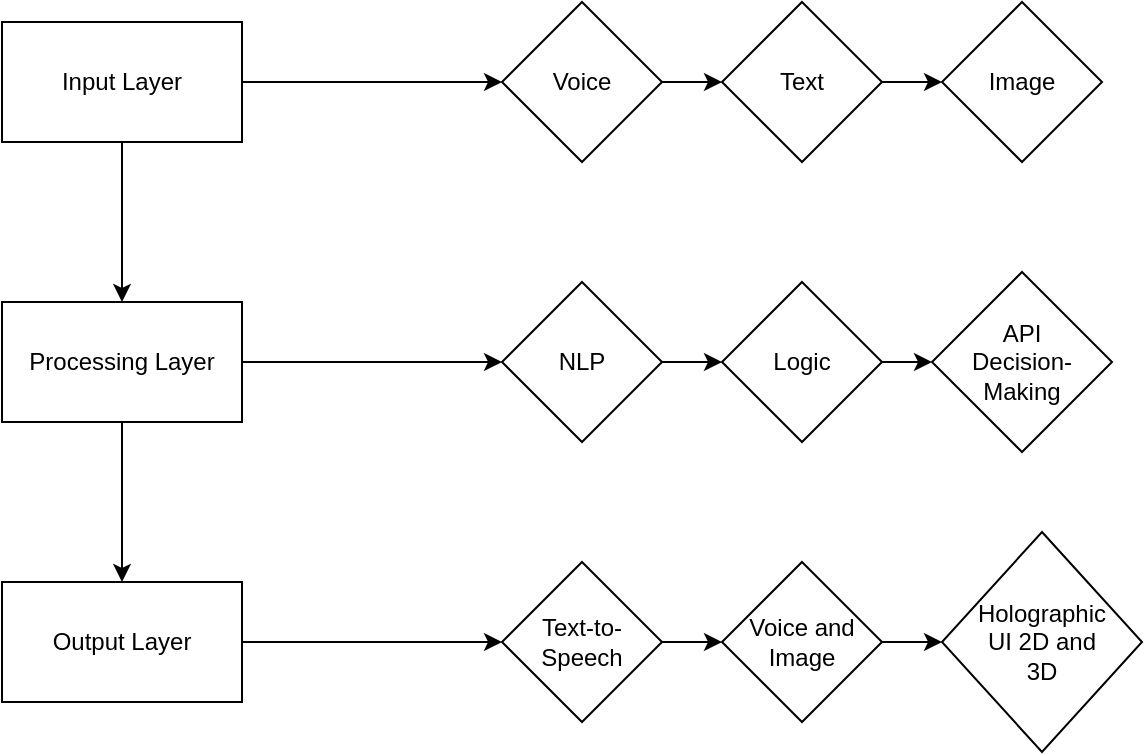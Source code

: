 <mxfile version="26.0.3">
  <diagram id="Y2K4iwJQyvND9k0iXzk0" name="Page-1">
    <mxGraphModel dx="930" dy="835" grid="1" gridSize="10" guides="1" tooltips="1" connect="1" arrows="1" fold="1" page="1" pageScale="1" pageWidth="850" pageHeight="1100" math="0" shadow="0">
      <root>
        <mxCell id="0" />
        <mxCell id="1" parent="0" />
        <mxCell id="VqcEiD81fEdupNYyObf1-6" value="" style="edgeStyle=orthogonalEdgeStyle;rounded=0;orthogonalLoop=1;jettySize=auto;html=1;" edge="1" parent="1" source="VqcEiD81fEdupNYyObf1-1" target="VqcEiD81fEdupNYyObf1-5">
          <mxGeometry relative="1" as="geometry" />
        </mxCell>
        <mxCell id="VqcEiD81fEdupNYyObf1-10" value="" style="edgeStyle=orthogonalEdgeStyle;rounded=0;orthogonalLoop=1;jettySize=auto;html=1;entryX=0;entryY=0.5;entryDx=0;entryDy=0;" edge="1" parent="1" source="VqcEiD81fEdupNYyObf1-1" target="VqcEiD81fEdupNYyObf1-9">
          <mxGeometry relative="1" as="geometry" />
        </mxCell>
        <mxCell id="VqcEiD81fEdupNYyObf1-1" value="Input Layer" style="rounded=0;whiteSpace=wrap;html=1;" vertex="1" parent="1">
          <mxGeometry x="40" y="90" width="120" height="60" as="geometry" />
        </mxCell>
        <mxCell id="VqcEiD81fEdupNYyObf1-8" value="" style="edgeStyle=orthogonalEdgeStyle;rounded=0;orthogonalLoop=1;jettySize=auto;html=1;" edge="1" parent="1" source="VqcEiD81fEdupNYyObf1-5" target="VqcEiD81fEdupNYyObf1-7">
          <mxGeometry relative="1" as="geometry" />
        </mxCell>
        <mxCell id="VqcEiD81fEdupNYyObf1-17" value="" style="edgeStyle=orthogonalEdgeStyle;rounded=0;orthogonalLoop=1;jettySize=auto;html=1;entryX=0;entryY=0.5;entryDx=0;entryDy=0;" edge="1" parent="1" source="VqcEiD81fEdupNYyObf1-5" target="VqcEiD81fEdupNYyObf1-19">
          <mxGeometry relative="1" as="geometry">
            <mxPoint x="260" y="260" as="targetPoint" />
          </mxGeometry>
        </mxCell>
        <mxCell id="VqcEiD81fEdupNYyObf1-5" value="Processing Layer" style="whiteSpace=wrap;html=1;rounded=0;" vertex="1" parent="1">
          <mxGeometry x="40" y="230" width="120" height="60" as="geometry" />
        </mxCell>
        <mxCell id="VqcEiD81fEdupNYyObf1-29" value="" style="edgeStyle=orthogonalEdgeStyle;rounded=0;orthogonalLoop=1;jettySize=auto;html=1;entryX=0;entryY=0.5;entryDx=0;entryDy=0;" edge="1" parent="1" source="VqcEiD81fEdupNYyObf1-7" target="VqcEiD81fEdupNYyObf1-24">
          <mxGeometry relative="1" as="geometry">
            <mxPoint x="260" y="400" as="targetPoint" />
          </mxGeometry>
        </mxCell>
        <mxCell id="VqcEiD81fEdupNYyObf1-7" value="Output Layer" style="whiteSpace=wrap;html=1;rounded=0;" vertex="1" parent="1">
          <mxGeometry x="40" y="370" width="120" height="60" as="geometry" />
        </mxCell>
        <mxCell id="VqcEiD81fEdupNYyObf1-14" value="" style="edgeStyle=orthogonalEdgeStyle;rounded=0;orthogonalLoop=1;jettySize=auto;html=1;" edge="1" parent="1" source="VqcEiD81fEdupNYyObf1-9" target="VqcEiD81fEdupNYyObf1-12">
          <mxGeometry relative="1" as="geometry" />
        </mxCell>
        <mxCell id="VqcEiD81fEdupNYyObf1-9" value="Voice" style="rhombus;whiteSpace=wrap;html=1;rounded=0;" vertex="1" parent="1">
          <mxGeometry x="290" y="80" width="80" height="80" as="geometry" />
        </mxCell>
        <mxCell id="VqcEiD81fEdupNYyObf1-11" value="Image" style="rhombus;whiteSpace=wrap;html=1;rounded=0;" vertex="1" parent="1">
          <mxGeometry x="510" y="80" width="80" height="80" as="geometry" />
        </mxCell>
        <mxCell id="VqcEiD81fEdupNYyObf1-15" value="" style="edgeStyle=orthogonalEdgeStyle;rounded=0;orthogonalLoop=1;jettySize=auto;html=1;" edge="1" parent="1" source="VqcEiD81fEdupNYyObf1-12" target="VqcEiD81fEdupNYyObf1-11">
          <mxGeometry relative="1" as="geometry" />
        </mxCell>
        <mxCell id="VqcEiD81fEdupNYyObf1-12" value="Text" style="rhombus;whiteSpace=wrap;html=1;rounded=0;" vertex="1" parent="1">
          <mxGeometry x="400" y="80" width="80" height="80" as="geometry" />
        </mxCell>
        <mxCell id="VqcEiD81fEdupNYyObf1-18" value="" style="edgeStyle=orthogonalEdgeStyle;rounded=0;orthogonalLoop=1;jettySize=auto;html=1;" edge="1" parent="1" source="VqcEiD81fEdupNYyObf1-19" target="VqcEiD81fEdupNYyObf1-22">
          <mxGeometry relative="1" as="geometry" />
        </mxCell>
        <mxCell id="VqcEiD81fEdupNYyObf1-19" value="NLP" style="rhombus;whiteSpace=wrap;html=1;rounded=0;" vertex="1" parent="1">
          <mxGeometry x="290" y="220" width="80" height="80" as="geometry" />
        </mxCell>
        <mxCell id="VqcEiD81fEdupNYyObf1-20" value="API&lt;div&gt;Decision-&lt;/div&gt;&lt;div&gt;Making&lt;/div&gt;" style="rhombus;whiteSpace=wrap;html=1;rounded=0;" vertex="1" parent="1">
          <mxGeometry x="505" y="215" width="90" height="90" as="geometry" />
        </mxCell>
        <mxCell id="VqcEiD81fEdupNYyObf1-21" value="" style="edgeStyle=orthogonalEdgeStyle;rounded=0;orthogonalLoop=1;jettySize=auto;html=1;" edge="1" parent="1" source="VqcEiD81fEdupNYyObf1-22" target="VqcEiD81fEdupNYyObf1-20">
          <mxGeometry relative="1" as="geometry" />
        </mxCell>
        <mxCell id="VqcEiD81fEdupNYyObf1-22" value="Logic" style="rhombus;whiteSpace=wrap;html=1;rounded=0;" vertex="1" parent="1">
          <mxGeometry x="400" y="220" width="80" height="80" as="geometry" />
        </mxCell>
        <mxCell id="VqcEiD81fEdupNYyObf1-23" value="" style="edgeStyle=orthogonalEdgeStyle;rounded=0;orthogonalLoop=1;jettySize=auto;html=1;" edge="1" parent="1" source="VqcEiD81fEdupNYyObf1-24" target="VqcEiD81fEdupNYyObf1-27">
          <mxGeometry relative="1" as="geometry" />
        </mxCell>
        <mxCell id="VqcEiD81fEdupNYyObf1-24" value="Text-to-&lt;div&gt;Speech&lt;/div&gt;" style="rhombus;whiteSpace=wrap;html=1;rounded=0;" vertex="1" parent="1">
          <mxGeometry x="290" y="360" width="80" height="80" as="geometry" />
        </mxCell>
        <mxCell id="VqcEiD81fEdupNYyObf1-25" value="Holographic&lt;div&gt;&lt;font&gt;U&lt;span&gt;I 2D and&lt;/span&gt;&lt;/font&gt;&lt;/div&gt;&lt;div&gt;&lt;font&gt;&lt;span&gt;3D&lt;/span&gt;&lt;/font&gt;&lt;/div&gt;" style="rhombus;whiteSpace=wrap;html=1;rounded=0;" vertex="1" parent="1">
          <mxGeometry x="510" y="345" width="100" height="110" as="geometry" />
        </mxCell>
        <mxCell id="VqcEiD81fEdupNYyObf1-26" value="" style="edgeStyle=orthogonalEdgeStyle;rounded=0;orthogonalLoop=1;jettySize=auto;html=1;" edge="1" parent="1" source="VqcEiD81fEdupNYyObf1-27" target="VqcEiD81fEdupNYyObf1-25">
          <mxGeometry relative="1" as="geometry" />
        </mxCell>
        <mxCell id="VqcEiD81fEdupNYyObf1-27" value="Voice and&lt;div&gt;Image&lt;/div&gt;" style="rhombus;whiteSpace=wrap;html=1;rounded=0;" vertex="1" parent="1">
          <mxGeometry x="400" y="360" width="80" height="80" as="geometry" />
        </mxCell>
      </root>
    </mxGraphModel>
  </diagram>
</mxfile>

